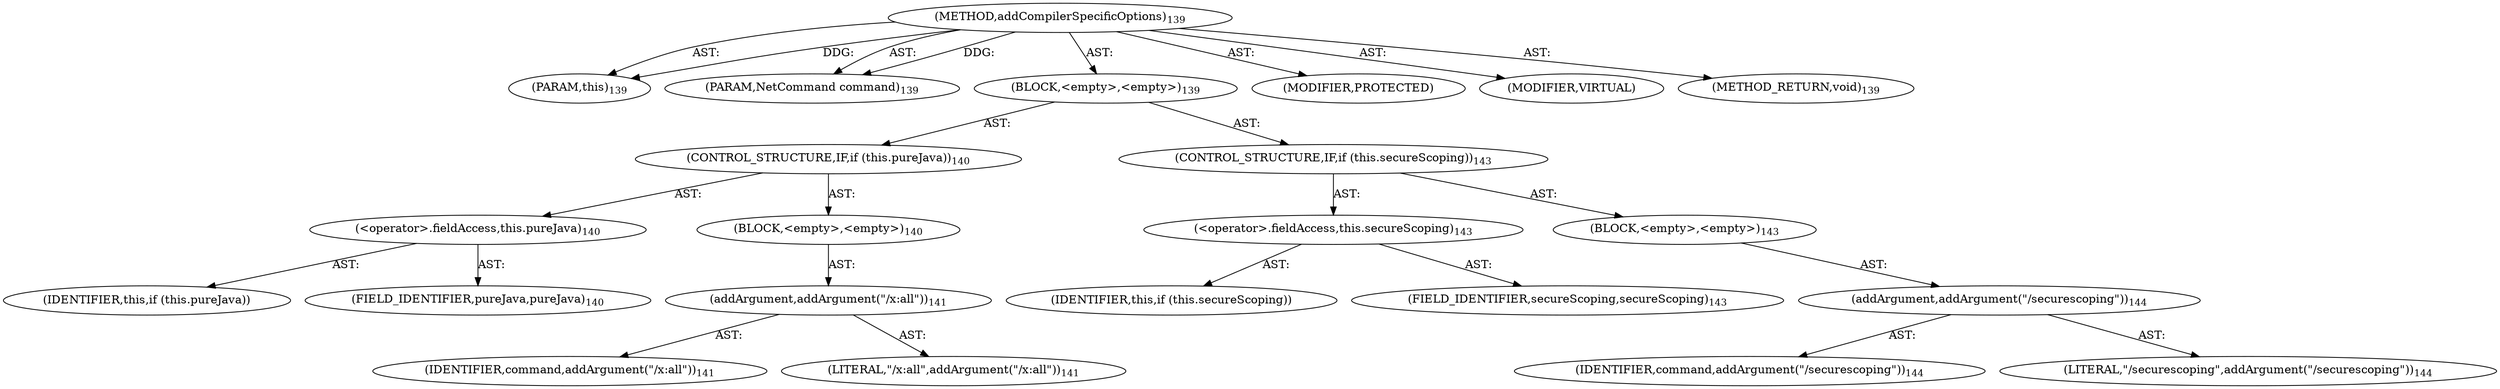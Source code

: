 digraph "addCompilerSpecificOptions" {  
"111669149702" [label = <(METHOD,addCompilerSpecificOptions)<SUB>139</SUB>> ]
"115964117002" [label = <(PARAM,this)<SUB>139</SUB>> ]
"115964117003" [label = <(PARAM,NetCommand command)<SUB>139</SUB>> ]
"25769803782" [label = <(BLOCK,&lt;empty&gt;,&lt;empty&gt;)<SUB>139</SUB>> ]
"47244640256" [label = <(CONTROL_STRUCTURE,IF,if (this.pureJava))<SUB>140</SUB>> ]
"30064771083" [label = <(&lt;operator&gt;.fieldAccess,this.pureJava)<SUB>140</SUB>> ]
"68719476746" [label = <(IDENTIFIER,this,if (this.pureJava))> ]
"55834574853" [label = <(FIELD_IDENTIFIER,pureJava,pureJava)<SUB>140</SUB>> ]
"25769803783" [label = <(BLOCK,&lt;empty&gt;,&lt;empty&gt;)<SUB>140</SUB>> ]
"30064771084" [label = <(addArgument,addArgument(&quot;/x:all&quot;))<SUB>141</SUB>> ]
"68719476747" [label = <(IDENTIFIER,command,addArgument(&quot;/x:all&quot;))<SUB>141</SUB>> ]
"90194313221" [label = <(LITERAL,&quot;/x:all&quot;,addArgument(&quot;/x:all&quot;))<SUB>141</SUB>> ]
"47244640257" [label = <(CONTROL_STRUCTURE,IF,if (this.secureScoping))<SUB>143</SUB>> ]
"30064771085" [label = <(&lt;operator&gt;.fieldAccess,this.secureScoping)<SUB>143</SUB>> ]
"68719476748" [label = <(IDENTIFIER,this,if (this.secureScoping))> ]
"55834574854" [label = <(FIELD_IDENTIFIER,secureScoping,secureScoping)<SUB>143</SUB>> ]
"25769803784" [label = <(BLOCK,&lt;empty&gt;,&lt;empty&gt;)<SUB>143</SUB>> ]
"30064771086" [label = <(addArgument,addArgument(&quot;/securescoping&quot;))<SUB>144</SUB>> ]
"68719476749" [label = <(IDENTIFIER,command,addArgument(&quot;/securescoping&quot;))<SUB>144</SUB>> ]
"90194313222" [label = <(LITERAL,&quot;/securescoping&quot;,addArgument(&quot;/securescoping&quot;))<SUB>144</SUB>> ]
"133143986188" [label = <(MODIFIER,PROTECTED)> ]
"133143986189" [label = <(MODIFIER,VIRTUAL)> ]
"128849018886" [label = <(METHOD_RETURN,void)<SUB>139</SUB>> ]
  "111669149702" -> "115964117002"  [ label = "AST: "] 
  "111669149702" -> "115964117003"  [ label = "AST: "] 
  "111669149702" -> "25769803782"  [ label = "AST: "] 
  "111669149702" -> "133143986188"  [ label = "AST: "] 
  "111669149702" -> "133143986189"  [ label = "AST: "] 
  "111669149702" -> "128849018886"  [ label = "AST: "] 
  "25769803782" -> "47244640256"  [ label = "AST: "] 
  "25769803782" -> "47244640257"  [ label = "AST: "] 
  "47244640256" -> "30064771083"  [ label = "AST: "] 
  "47244640256" -> "25769803783"  [ label = "AST: "] 
  "30064771083" -> "68719476746"  [ label = "AST: "] 
  "30064771083" -> "55834574853"  [ label = "AST: "] 
  "25769803783" -> "30064771084"  [ label = "AST: "] 
  "30064771084" -> "68719476747"  [ label = "AST: "] 
  "30064771084" -> "90194313221"  [ label = "AST: "] 
  "47244640257" -> "30064771085"  [ label = "AST: "] 
  "47244640257" -> "25769803784"  [ label = "AST: "] 
  "30064771085" -> "68719476748"  [ label = "AST: "] 
  "30064771085" -> "55834574854"  [ label = "AST: "] 
  "25769803784" -> "30064771086"  [ label = "AST: "] 
  "30064771086" -> "68719476749"  [ label = "AST: "] 
  "30064771086" -> "90194313222"  [ label = "AST: "] 
  "111669149702" -> "115964117002"  [ label = "DDG: "] 
  "111669149702" -> "115964117003"  [ label = "DDG: "] 
}
